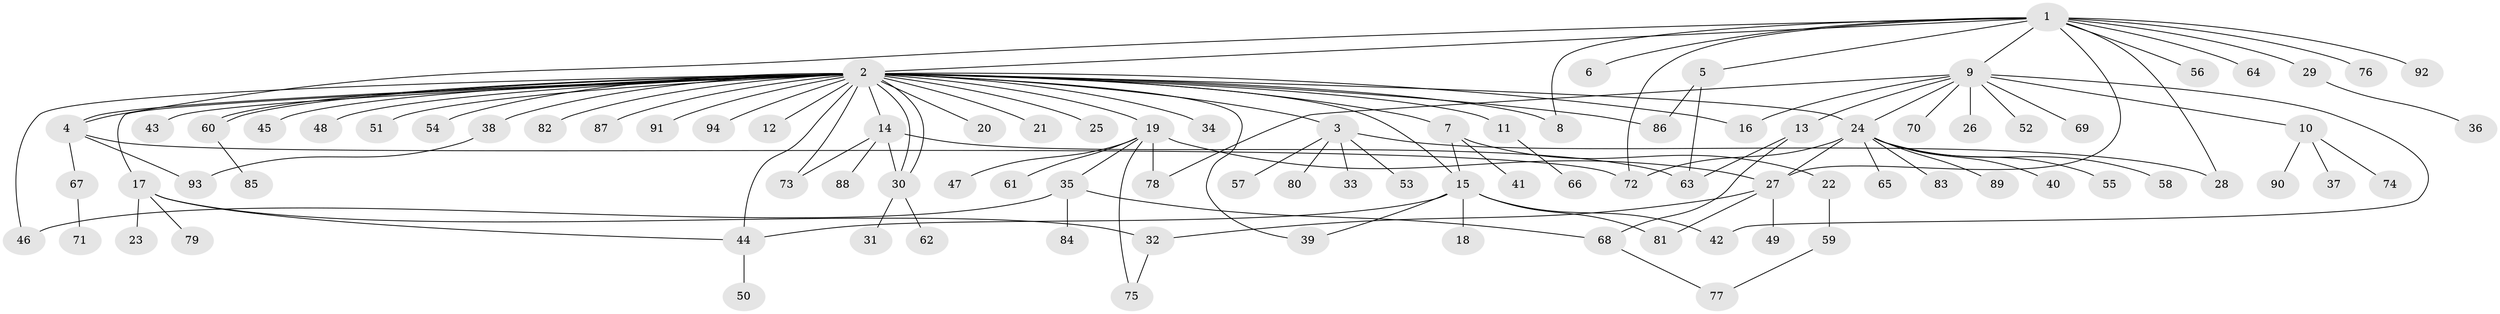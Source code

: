 // coarse degree distribution, {8: 0.07894736842105263, 13: 0.02631578947368421, 3: 0.18421052631578946, 4: 0.15789473684210525, 5: 0.07894736842105263, 2: 0.07894736842105263, 1: 0.3684210526315789, 9: 0.02631578947368421}
// Generated by graph-tools (version 1.1) at 2025/50/03/04/25 22:50:32]
// undirected, 94 vertices, 122 edges
graph export_dot {
  node [color=gray90,style=filled];
  1;
  2;
  3;
  4;
  5;
  6;
  7;
  8;
  9;
  10;
  11;
  12;
  13;
  14;
  15;
  16;
  17;
  18;
  19;
  20;
  21;
  22;
  23;
  24;
  25;
  26;
  27;
  28;
  29;
  30;
  31;
  32;
  33;
  34;
  35;
  36;
  37;
  38;
  39;
  40;
  41;
  42;
  43;
  44;
  45;
  46;
  47;
  48;
  49;
  50;
  51;
  52;
  53;
  54;
  55;
  56;
  57;
  58;
  59;
  60;
  61;
  62;
  63;
  64;
  65;
  66;
  67;
  68;
  69;
  70;
  71;
  72;
  73;
  74;
  75;
  76;
  77;
  78;
  79;
  80;
  81;
  82;
  83;
  84;
  85;
  86;
  87;
  88;
  89;
  90;
  91;
  92;
  93;
  94;
  1 -- 2;
  1 -- 4;
  1 -- 5;
  1 -- 6;
  1 -- 8;
  1 -- 9;
  1 -- 27;
  1 -- 28;
  1 -- 29;
  1 -- 56;
  1 -- 64;
  1 -- 72;
  1 -- 76;
  1 -- 92;
  2 -- 3;
  2 -- 4;
  2 -- 7;
  2 -- 8;
  2 -- 11;
  2 -- 12;
  2 -- 14;
  2 -- 15;
  2 -- 16;
  2 -- 17;
  2 -- 19;
  2 -- 20;
  2 -- 21;
  2 -- 24;
  2 -- 25;
  2 -- 30;
  2 -- 30;
  2 -- 34;
  2 -- 38;
  2 -- 39;
  2 -- 43;
  2 -- 44;
  2 -- 45;
  2 -- 46;
  2 -- 48;
  2 -- 51;
  2 -- 54;
  2 -- 60;
  2 -- 60;
  2 -- 73;
  2 -- 82;
  2 -- 86;
  2 -- 87;
  2 -- 91;
  2 -- 94;
  3 -- 28;
  3 -- 33;
  3 -- 53;
  3 -- 57;
  3 -- 80;
  4 -- 67;
  4 -- 72;
  4 -- 93;
  5 -- 63;
  5 -- 86;
  7 -- 15;
  7 -- 22;
  7 -- 41;
  9 -- 10;
  9 -- 13;
  9 -- 16;
  9 -- 24;
  9 -- 26;
  9 -- 42;
  9 -- 52;
  9 -- 69;
  9 -- 70;
  9 -- 78;
  10 -- 37;
  10 -- 74;
  10 -- 90;
  11 -- 66;
  13 -- 63;
  13 -- 68;
  14 -- 30;
  14 -- 63;
  14 -- 73;
  14 -- 88;
  15 -- 18;
  15 -- 39;
  15 -- 42;
  15 -- 44;
  15 -- 81;
  17 -- 23;
  17 -- 32;
  17 -- 44;
  17 -- 79;
  19 -- 27;
  19 -- 35;
  19 -- 47;
  19 -- 61;
  19 -- 75;
  19 -- 78;
  22 -- 59;
  24 -- 27;
  24 -- 40;
  24 -- 55;
  24 -- 58;
  24 -- 65;
  24 -- 72;
  24 -- 83;
  24 -- 89;
  27 -- 32;
  27 -- 49;
  27 -- 81;
  29 -- 36;
  30 -- 31;
  30 -- 62;
  32 -- 75;
  35 -- 46;
  35 -- 68;
  35 -- 84;
  38 -- 93;
  44 -- 50;
  59 -- 77;
  60 -- 85;
  67 -- 71;
  68 -- 77;
}
